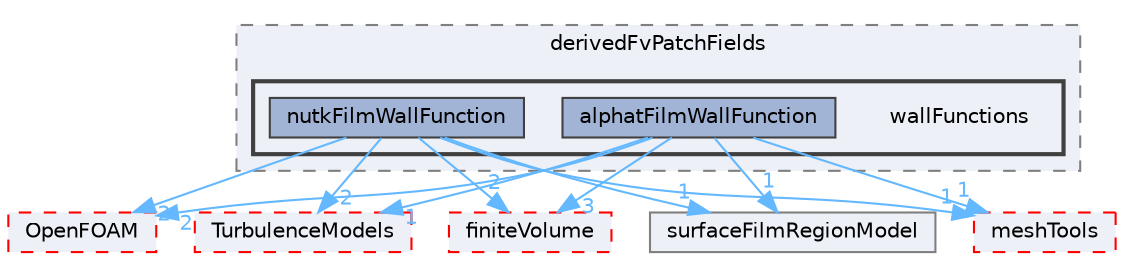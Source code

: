 digraph "src/regionModels/surfaceFilmModels/derivedFvPatchFields/wallFunctions"
{
 // LATEX_PDF_SIZE
  bgcolor="transparent";
  edge [fontname=Helvetica,fontsize=10,labelfontname=Helvetica,labelfontsize=10];
  node [fontname=Helvetica,fontsize=10,shape=box,height=0.2,width=0.4];
  compound=true
  subgraph clusterdir_14c53c78ec2b5d882a56315f8bf4c443 {
    graph [ bgcolor="#edf0f7", pencolor="grey50", label="derivedFvPatchFields", fontname=Helvetica,fontsize=10 style="filled,dashed", URL="dir_14c53c78ec2b5d882a56315f8bf4c443.html",tooltip=""]
  subgraph clusterdir_cfdac695740af545f1c570af283ec190 {
    graph [ bgcolor="#edf0f7", pencolor="grey25", label="", fontname=Helvetica,fontsize=10 style="filled,bold", URL="dir_cfdac695740af545f1c570af283ec190.html",tooltip=""]
    dir_cfdac695740af545f1c570af283ec190 [shape=plaintext, label="wallFunctions"];
  dir_3cf49c87b6fbcbf8f8f3d909b89e1c28 [label="alphatFilmWallFunction", fillcolor="#a2b4d6", color="grey25", style="filled", URL="dir_3cf49c87b6fbcbf8f8f3d909b89e1c28.html",tooltip=""];
  dir_bb382c1fcd32cb88799502a80d85a247 [label="nutkFilmWallFunction", fillcolor="#a2b4d6", color="grey25", style="filled", URL="dir_bb382c1fcd32cb88799502a80d85a247.html",tooltip=""];
  }
  }
  dir_1eda626aeac0f0ad2848c36acaa5d501 [label="TurbulenceModels", fillcolor="#edf0f7", color="red", style="filled,dashed", URL="dir_1eda626aeac0f0ad2848c36acaa5d501.html",tooltip=""];
  dir_9bd15774b555cf7259a6fa18f99fe99b [label="finiteVolume", fillcolor="#edf0f7", color="red", style="filled,dashed", URL="dir_9bd15774b555cf7259a6fa18f99fe99b.html",tooltip=""];
  dir_9f1eb570a6318b565c636616cce72970 [label="surfaceFilmRegionModel", fillcolor="#edf0f7", color="grey50", style="filled", URL="dir_9f1eb570a6318b565c636616cce72970.html",tooltip=""];
  dir_ae30ad0bef50cf391b24c614251bb9fd [label="meshTools", fillcolor="#edf0f7", color="red", style="filled,dashed", URL="dir_ae30ad0bef50cf391b24c614251bb9fd.html",tooltip=""];
  dir_c5473ff19b20e6ec4dfe5c310b3778a8 [label="OpenFOAM", fillcolor="#edf0f7", color="red", style="filled,dashed", URL="dir_c5473ff19b20e6ec4dfe5c310b3778a8.html",tooltip=""];
  dir_3cf49c87b6fbcbf8f8f3d909b89e1c28->dir_1eda626aeac0f0ad2848c36acaa5d501 [headlabel="1", labeldistance=1.5 headhref="dir_000091_004143.html" href="dir_000091_004143.html" color="steelblue1" fontcolor="steelblue1"];
  dir_3cf49c87b6fbcbf8f8f3d909b89e1c28->dir_9bd15774b555cf7259a6fa18f99fe99b [headlabel="3", labeldistance=1.5 headhref="dir_000091_001387.html" href="dir_000091_001387.html" color="steelblue1" fontcolor="steelblue1"];
  dir_3cf49c87b6fbcbf8f8f3d909b89e1c28->dir_9f1eb570a6318b565c636616cce72970 [headlabel="1", labeldistance=1.5 headhref="dir_000091_003839.html" href="dir_000091_003839.html" color="steelblue1" fontcolor="steelblue1"];
  dir_3cf49c87b6fbcbf8f8f3d909b89e1c28->dir_ae30ad0bef50cf391b24c614251bb9fd [headlabel="1", labeldistance=1.5 headhref="dir_000091_002382.html" href="dir_000091_002382.html" color="steelblue1" fontcolor="steelblue1"];
  dir_3cf49c87b6fbcbf8f8f3d909b89e1c28->dir_c5473ff19b20e6ec4dfe5c310b3778a8 [headlabel="2", labeldistance=1.5 headhref="dir_000091_002695.html" href="dir_000091_002695.html" color="steelblue1" fontcolor="steelblue1"];
  dir_bb382c1fcd32cb88799502a80d85a247->dir_1eda626aeac0f0ad2848c36acaa5d501 [headlabel="2", labeldistance=1.5 headhref="dir_002641_004143.html" href="dir_002641_004143.html" color="steelblue1" fontcolor="steelblue1"];
  dir_bb382c1fcd32cb88799502a80d85a247->dir_9bd15774b555cf7259a6fa18f99fe99b [headlabel="2", labeldistance=1.5 headhref="dir_002641_001387.html" href="dir_002641_001387.html" color="steelblue1" fontcolor="steelblue1"];
  dir_bb382c1fcd32cb88799502a80d85a247->dir_9f1eb570a6318b565c636616cce72970 [headlabel="1", labeldistance=1.5 headhref="dir_002641_003839.html" href="dir_002641_003839.html" color="steelblue1" fontcolor="steelblue1"];
  dir_bb382c1fcd32cb88799502a80d85a247->dir_ae30ad0bef50cf391b24c614251bb9fd [headlabel="1", labeldistance=1.5 headhref="dir_002641_002382.html" href="dir_002641_002382.html" color="steelblue1" fontcolor="steelblue1"];
  dir_bb382c1fcd32cb88799502a80d85a247->dir_c5473ff19b20e6ec4dfe5c310b3778a8 [headlabel="2", labeldistance=1.5 headhref="dir_002641_002695.html" href="dir_002641_002695.html" color="steelblue1" fontcolor="steelblue1"];
}
